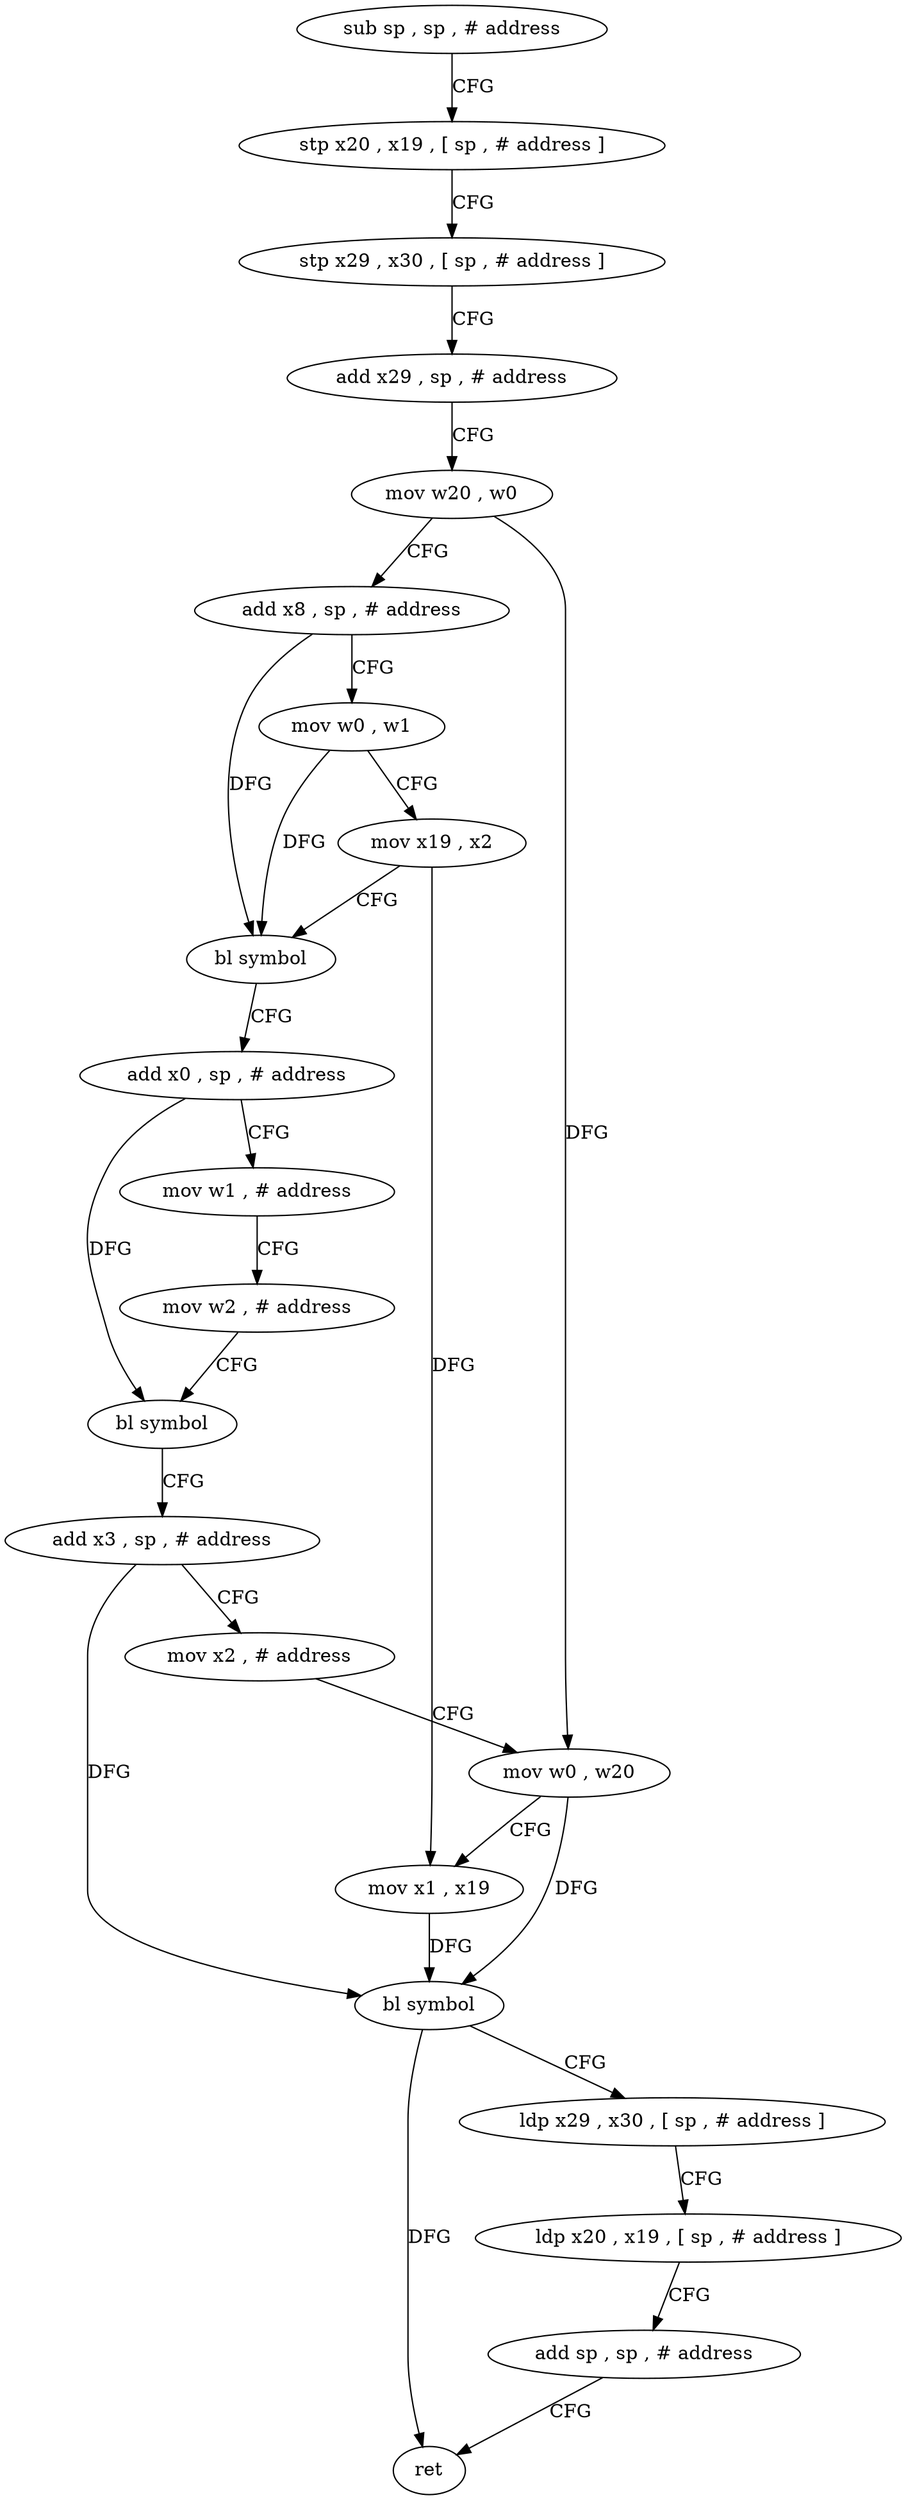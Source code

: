 digraph "func" {
"4211296" [label = "sub sp , sp , # address" ]
"4211300" [label = "stp x20 , x19 , [ sp , # address ]" ]
"4211304" [label = "stp x29 , x30 , [ sp , # address ]" ]
"4211308" [label = "add x29 , sp , # address" ]
"4211312" [label = "mov w20 , w0" ]
"4211316" [label = "add x8 , sp , # address" ]
"4211320" [label = "mov w0 , w1" ]
"4211324" [label = "mov x19 , x2" ]
"4211328" [label = "bl symbol" ]
"4211332" [label = "add x0 , sp , # address" ]
"4211336" [label = "mov w1 , # address" ]
"4211340" [label = "mov w2 , # address" ]
"4211344" [label = "bl symbol" ]
"4211348" [label = "add x3 , sp , # address" ]
"4211352" [label = "mov x2 , # address" ]
"4211356" [label = "mov w0 , w20" ]
"4211360" [label = "mov x1 , x19" ]
"4211364" [label = "bl symbol" ]
"4211368" [label = "ldp x29 , x30 , [ sp , # address ]" ]
"4211372" [label = "ldp x20 , x19 , [ sp , # address ]" ]
"4211376" [label = "add sp , sp , # address" ]
"4211380" [label = "ret" ]
"4211296" -> "4211300" [ label = "CFG" ]
"4211300" -> "4211304" [ label = "CFG" ]
"4211304" -> "4211308" [ label = "CFG" ]
"4211308" -> "4211312" [ label = "CFG" ]
"4211312" -> "4211316" [ label = "CFG" ]
"4211312" -> "4211356" [ label = "DFG" ]
"4211316" -> "4211320" [ label = "CFG" ]
"4211316" -> "4211328" [ label = "DFG" ]
"4211320" -> "4211324" [ label = "CFG" ]
"4211320" -> "4211328" [ label = "DFG" ]
"4211324" -> "4211328" [ label = "CFG" ]
"4211324" -> "4211360" [ label = "DFG" ]
"4211328" -> "4211332" [ label = "CFG" ]
"4211332" -> "4211336" [ label = "CFG" ]
"4211332" -> "4211344" [ label = "DFG" ]
"4211336" -> "4211340" [ label = "CFG" ]
"4211340" -> "4211344" [ label = "CFG" ]
"4211344" -> "4211348" [ label = "CFG" ]
"4211348" -> "4211352" [ label = "CFG" ]
"4211348" -> "4211364" [ label = "DFG" ]
"4211352" -> "4211356" [ label = "CFG" ]
"4211356" -> "4211360" [ label = "CFG" ]
"4211356" -> "4211364" [ label = "DFG" ]
"4211360" -> "4211364" [ label = "DFG" ]
"4211364" -> "4211368" [ label = "CFG" ]
"4211364" -> "4211380" [ label = "DFG" ]
"4211368" -> "4211372" [ label = "CFG" ]
"4211372" -> "4211376" [ label = "CFG" ]
"4211376" -> "4211380" [ label = "CFG" ]
}
